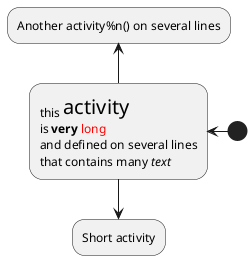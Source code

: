 {
  "sha1": "3u0vat202fr9lzzyhysojavkth6miai",
  "insertion": {
    "when": "2024-05-30T20:48:20.358Z",
    "user": "plantuml@gmail.com"
  }
}
@startuml

(*) -left-> "this <size:20>activity</size>
	is <b>very</b> <color:red>long</color>
	and defined on several lines
	that contains many <i>text</i>" as A1

-up-> "Another activity%n() on several lines"

A1 --> "Short activity"

@enduml
